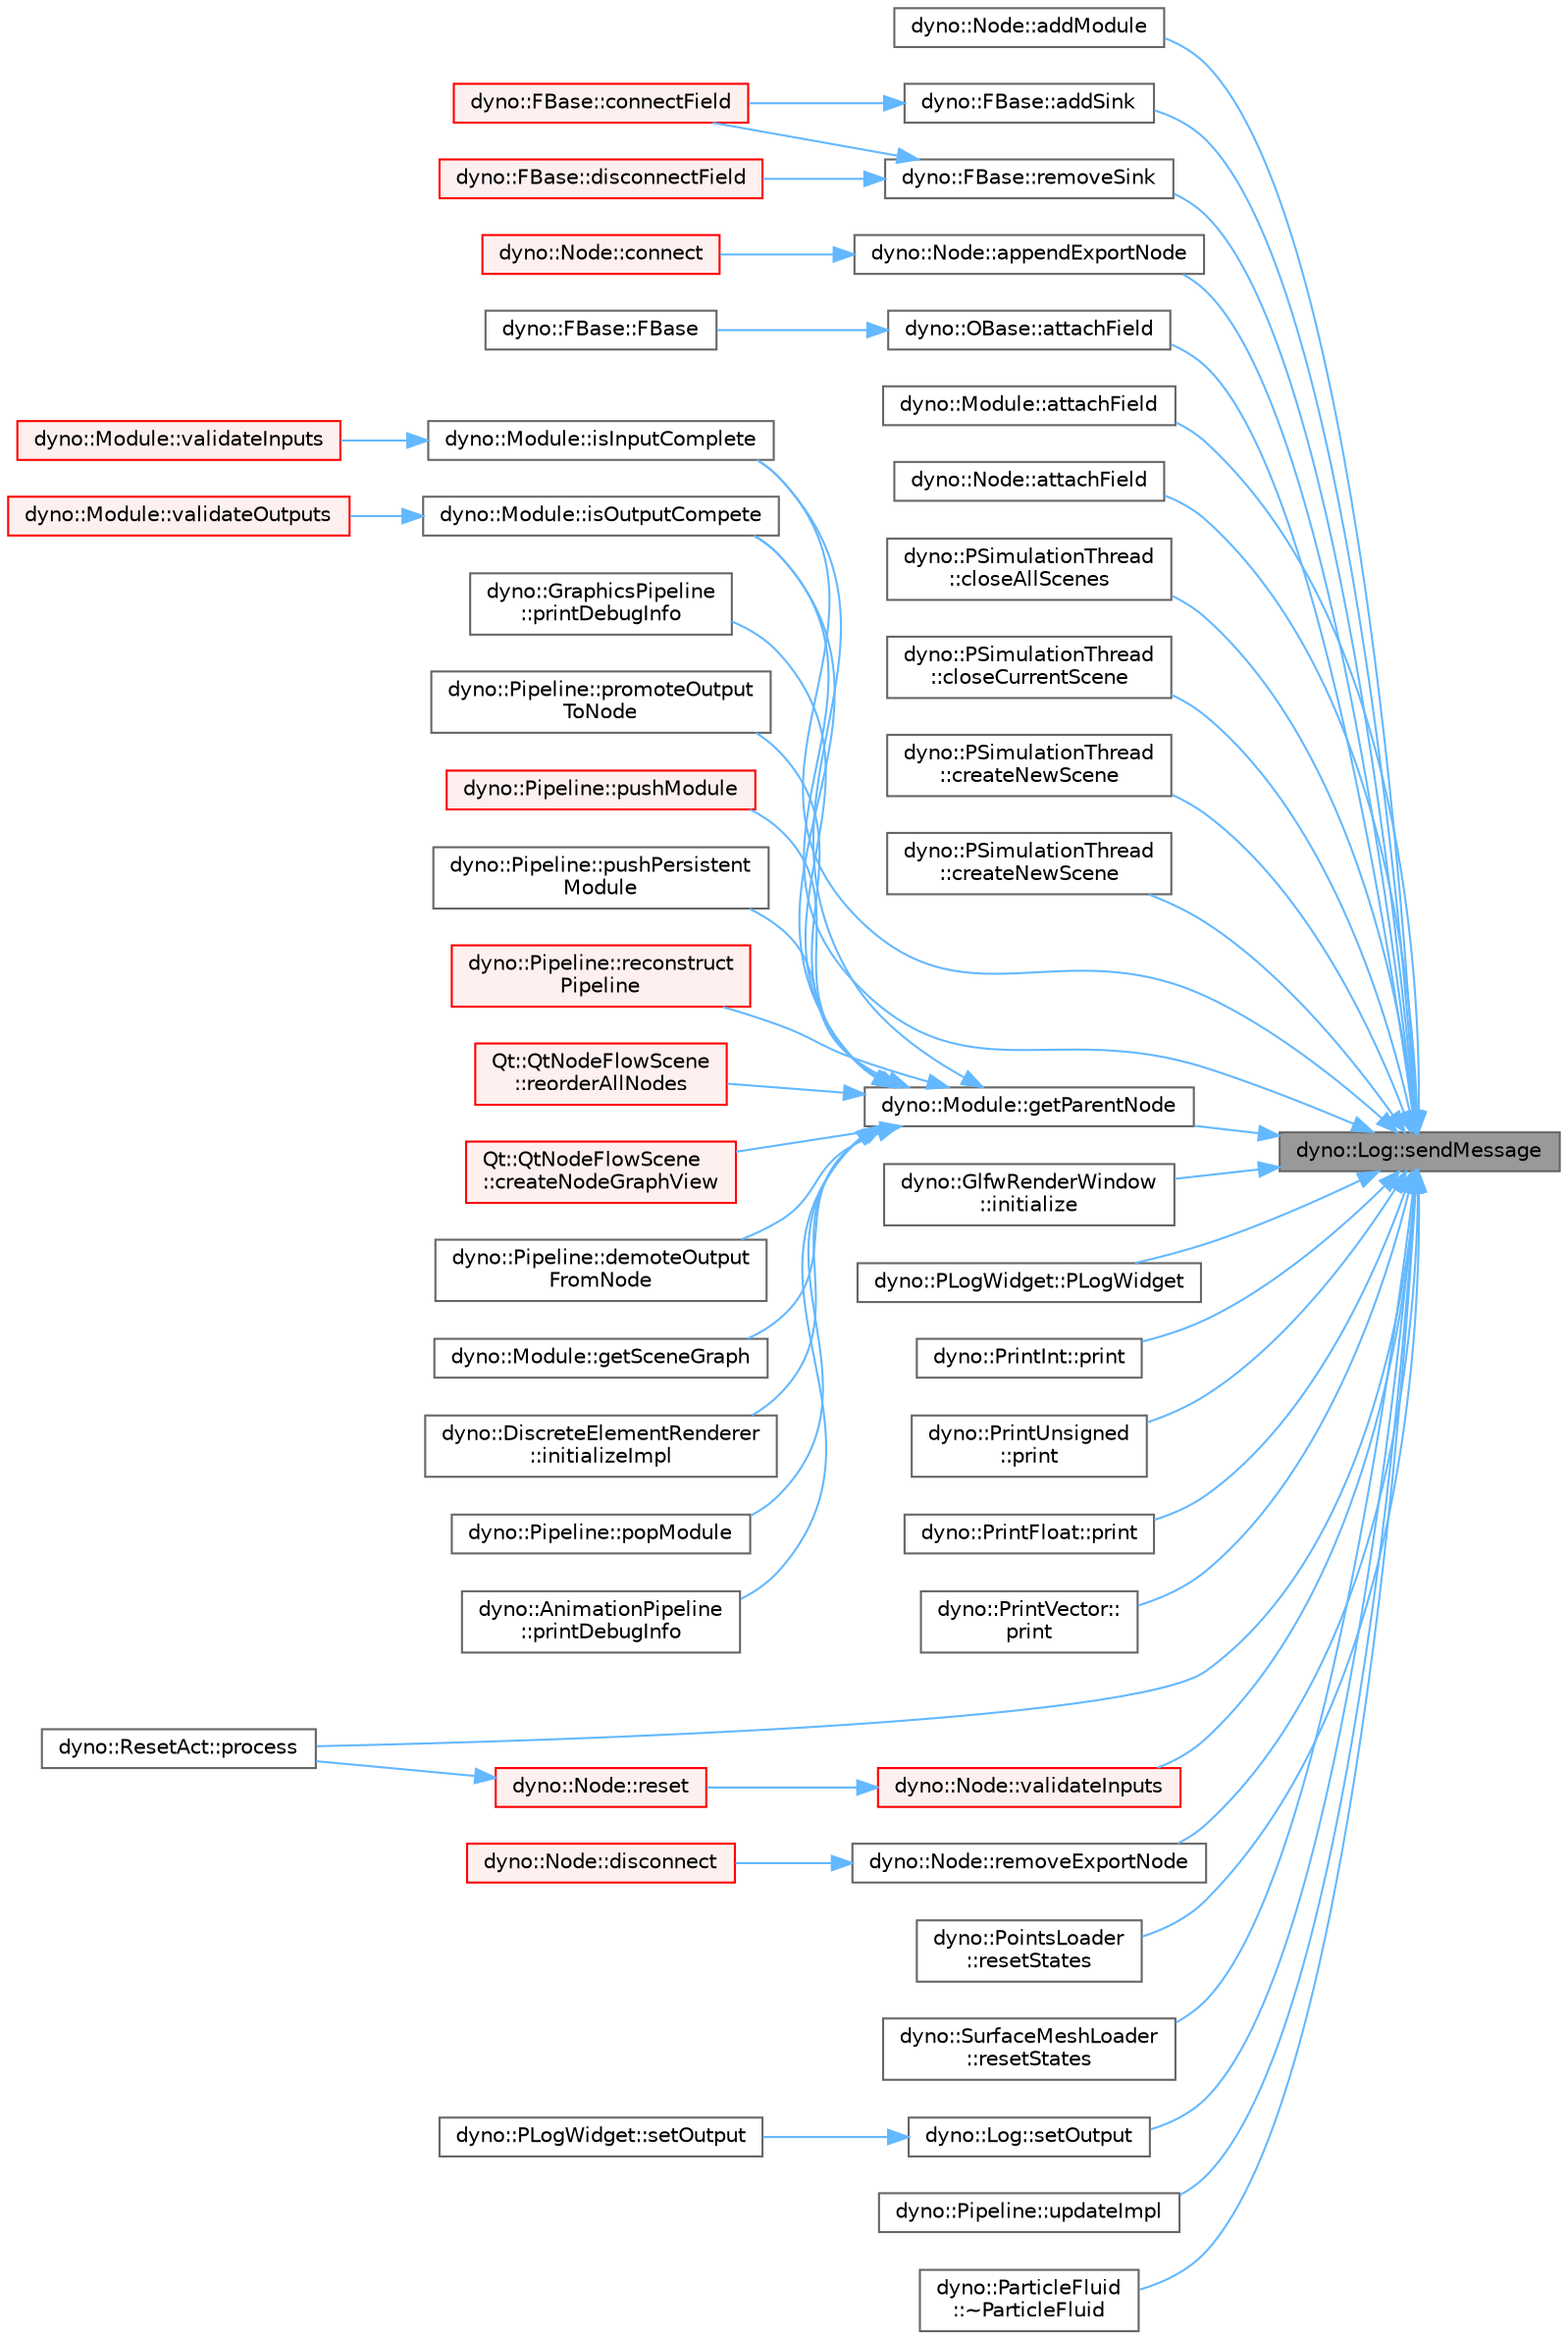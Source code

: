 digraph "dyno::Log::sendMessage"
{
 // LATEX_PDF_SIZE
  bgcolor="transparent";
  edge [fontname=Helvetica,fontsize=10,labelfontname=Helvetica,labelfontsize=10];
  node [fontname=Helvetica,fontsize=10,shape=box,height=0.2,width=0.4];
  rankdir="RL";
  Node1 [id="Node000001",label="dyno::Log::sendMessage",height=0.2,width=0.4,color="gray40", fillcolor="grey60", style="filled", fontcolor="black",tooltip="Add a new message to log."];
  Node1 -> Node2 [id="edge1_Node000001_Node000002",dir="back",color="steelblue1",style="solid",tooltip=" "];
  Node2 [id="Node000002",label="dyno::Node::addModule",height=0.2,width=0.4,color="grey40", fillcolor="white", style="filled",URL="$classdyno_1_1_node.html#a658a557369febedc26a42fb9f07a0a5d",tooltip=" "];
  Node1 -> Node3 [id="edge2_Node000001_Node000003",dir="back",color="steelblue1",style="solid",tooltip=" "];
  Node3 [id="Node000003",label="dyno::FBase::addSink",height=0.2,width=0.4,color="grey40", fillcolor="white", style="filled",URL="$classdyno_1_1_f_base.html#a946f3bdd1a0a29eae4b8c1ccb0255d92",tooltip=" "];
  Node3 -> Node4 [id="edge3_Node000003_Node000004",dir="back",color="steelblue1",style="solid",tooltip=" "];
  Node4 [id="Node000004",label="dyno::FBase::connectField",height=0.2,width=0.4,color="red", fillcolor="#FFF0F0", style="filled",URL="$classdyno_1_1_f_base.html#ae334c412a9fa8cba358216db8910e99c",tooltip=" "];
  Node1 -> Node9 [id="edge4_Node000001_Node000009",dir="back",color="steelblue1",style="solid",tooltip=" "];
  Node9 [id="Node000009",label="dyno::Node::appendExportNode",height=0.2,width=0.4,color="grey40", fillcolor="white", style="filled",URL="$classdyno_1_1_node.html#a09fffdf7fc240a52ce2a9e010774f1fa",tooltip=" "];
  Node9 -> Node10 [id="edge5_Node000009_Node000010",dir="back",color="steelblue1",style="solid",tooltip=" "];
  Node10 [id="Node000010",label="dyno::Node::connect",height=0.2,width=0.4,color="red", fillcolor="#FFF0F0", style="filled",URL="$classdyno_1_1_node.html#acc54344cd3b2c1f77b3c2df6ece0df4c",tooltip=" "];
  Node1 -> Node13 [id="edge6_Node000001_Node000013",dir="back",color="steelblue1",style="solid",tooltip=" "];
  Node13 [id="Node000013",label="dyno::OBase::attachField",height=0.2,width=0.4,color="grey40", fillcolor="white", style="filled",URL="$classdyno_1_1_o_base.html#a19cd186d305dca33384552b39dd84fcd",tooltip="Attach a field to Base."];
  Node13 -> Node14 [id="edge7_Node000013_Node000014",dir="back",color="steelblue1",style="solid",tooltip=" "];
  Node14 [id="Node000014",label="dyno::FBase::FBase",height=0.2,width=0.4,color="grey40", fillcolor="white", style="filled",URL="$classdyno_1_1_f_base.html#afcee052dcc84cd6ab97949bf11bf3ba2",tooltip=" "];
  Node1 -> Node15 [id="edge8_Node000001_Node000015",dir="back",color="steelblue1",style="solid",tooltip=" "];
  Node15 [id="Node000015",label="dyno::Module::attachField",height=0.2,width=0.4,color="grey40", fillcolor="white", style="filled",URL="$classdyno_1_1_module.html#af5144714bef507ab31afe6d902ab2e65",tooltip="Attach a field to Base."];
  Node1 -> Node16 [id="edge9_Node000001_Node000016",dir="back",color="steelblue1",style="solid",tooltip=" "];
  Node16 [id="Node000016",label="dyno::Node::attachField",height=0.2,width=0.4,color="grey40", fillcolor="white", style="filled",URL="$classdyno_1_1_node.html#a078cb4723af7fe4b6c33917d77e3f049",tooltip="Attach a field to Node."];
  Node1 -> Node17 [id="edge10_Node000001_Node000017",dir="back",color="steelblue1",style="solid",tooltip=" "];
  Node17 [id="Node000017",label="dyno::PSimulationThread\l::closeAllScenes",height=0.2,width=0.4,color="grey40", fillcolor="white", style="filled",URL="$classdyno_1_1_p_simulation_thread.html#a5ce234112a71be123c6dfa2586579309",tooltip=" "];
  Node1 -> Node18 [id="edge11_Node000001_Node000018",dir="back",color="steelblue1",style="solid",tooltip=" "];
  Node18 [id="Node000018",label="dyno::PSimulationThread\l::closeCurrentScene",height=0.2,width=0.4,color="grey40", fillcolor="white", style="filled",URL="$classdyno_1_1_p_simulation_thread.html#aef582603f68487f52bb68fd5b4b85b53",tooltip=" "];
  Node1 -> Node19 [id="edge12_Node000001_Node000019",dir="back",color="steelblue1",style="solid",tooltip=" "];
  Node19 [id="Node000019",label="dyno::PSimulationThread\l::createNewScene",height=0.2,width=0.4,color="grey40", fillcolor="white", style="filled",URL="$classdyno_1_1_p_simulation_thread.html#a8bc824595ab90bbf275b4a05c57be926",tooltip=" "];
  Node1 -> Node20 [id="edge13_Node000001_Node000020",dir="back",color="steelblue1",style="solid",tooltip=" "];
  Node20 [id="Node000020",label="dyno::PSimulationThread\l::createNewScene",height=0.2,width=0.4,color="grey40", fillcolor="white", style="filled",URL="$classdyno_1_1_p_simulation_thread.html#a8973769a3328b22684d63993c85133f6",tooltip=" "];
  Node1 -> Node21 [id="edge14_Node000001_Node000021",dir="back",color="steelblue1",style="solid",tooltip=" "];
  Node21 [id="Node000021",label="dyno::Module::getParentNode",height=0.2,width=0.4,color="grey40", fillcolor="white", style="filled",URL="$classdyno_1_1_module.html#a3e3dbcc0b37a89a0be80542fbcd85d2f",tooltip=" "];
  Node21 -> Node22 [id="edge15_Node000021_Node000022",dir="back",color="steelblue1",style="solid",tooltip=" "];
  Node22 [id="Node000022",label="Qt::QtNodeFlowScene\l::createNodeGraphView",height=0.2,width=0.4,color="red", fillcolor="#FFF0F0", style="filled",URL="$class_qt_1_1_qt_node_flow_scene.html#a89206a4a64a463931313a1facf24da06",tooltip="create a QT-based view for the active scene graph."];
  Node21 -> Node35 [id="edge16_Node000021_Node000035",dir="back",color="steelblue1",style="solid",tooltip=" "];
  Node35 [id="Node000035",label="dyno::Pipeline::demoteOutput\lFromNode",height=0.2,width=0.4,color="grey40", fillcolor="white", style="filled",URL="$classdyno_1_1_pipeline.html#a7606af04c1a300fd4114f71d20fed048",tooltip=" "];
  Node21 -> Node36 [id="edge17_Node000021_Node000036",dir="back",color="steelblue1",style="solid",tooltip=" "];
  Node36 [id="Node000036",label="dyno::Module::getSceneGraph",height=0.2,width=0.4,color="grey40", fillcolor="white", style="filled",URL="$classdyno_1_1_module.html#a052f40fd04cfd48e8984836e6dfe5ffb",tooltip=" "];
  Node21 -> Node37 [id="edge18_Node000021_Node000037",dir="back",color="steelblue1",style="solid",tooltip=" "];
  Node37 [id="Node000037",label="dyno::DiscreteElementRenderer\l::initializeImpl",height=0.2,width=0.4,color="grey40", fillcolor="white", style="filled",URL="$classdyno_1_1_discrete_element_renderer.html#a0a11859b38532c52718450df80b3fdf1",tooltip=" "];
  Node21 -> Node38 [id="edge19_Node000021_Node000038",dir="back",color="steelblue1",style="solid",tooltip=" "];
  Node38 [id="Node000038",label="dyno::Module::isInputComplete",height=0.2,width=0.4,color="grey40", fillcolor="white", style="filled",URL="$classdyno_1_1_module.html#a73f0c85f66dddc1ab648f2b628fa4fdb",tooltip="Check the completeness of input fields."];
  Node38 -> Node39 [id="edge20_Node000038_Node000039",dir="back",color="steelblue1",style="solid",tooltip=" "];
  Node39 [id="Node000039",label="dyno::Module::validateInputs",height=0.2,width=0.4,color="red", fillcolor="#FFF0F0", style="filled",URL="$classdyno_1_1_module.html#ae904e76fed78ae31f760b710055aaeb9",tooltip=" "];
  Node21 -> Node46 [id="edge21_Node000021_Node000046",dir="back",color="steelblue1",style="solid",tooltip=" "];
  Node46 [id="Node000046",label="dyno::Module::isOutputCompete",height=0.2,width=0.4,color="grey40", fillcolor="white", style="filled",URL="$classdyno_1_1_module.html#a5a53a1ff27547593a8358e6ab5767fa2",tooltip=" "];
  Node46 -> Node47 [id="edge22_Node000046_Node000047",dir="back",color="steelblue1",style="solid",tooltip=" "];
  Node47 [id="Node000047",label="dyno::Module::validateOutputs",height=0.2,width=0.4,color="red", fillcolor="#FFF0F0", style="filled",URL="$classdyno_1_1_module.html#a0b3d99d086effb856d9af1aa27bf5ece",tooltip=" "];
  Node21 -> Node48 [id="edge23_Node000021_Node000048",dir="back",color="steelblue1",style="solid",tooltip=" "];
  Node48 [id="Node000048",label="dyno::Pipeline::popModule",height=0.2,width=0.4,color="grey40", fillcolor="white", style="filled",URL="$classdyno_1_1_pipeline.html#ad03d17db724f154f8ff9cf670bc46ca8",tooltip=" "];
  Node21 -> Node49 [id="edge24_Node000021_Node000049",dir="back",color="steelblue1",style="solid",tooltip=" "];
  Node49 [id="Node000049",label="dyno::AnimationPipeline\l::printDebugInfo",height=0.2,width=0.4,color="grey40", fillcolor="white", style="filled",URL="$classdyno_1_1_animation_pipeline.html#ac512176a1600b9f3115cf4acd0bd35f6",tooltip=" "];
  Node21 -> Node50 [id="edge25_Node000021_Node000050",dir="back",color="steelblue1",style="solid",tooltip=" "];
  Node50 [id="Node000050",label="dyno::GraphicsPipeline\l::printDebugInfo",height=0.2,width=0.4,color="grey40", fillcolor="white", style="filled",URL="$classdyno_1_1_graphics_pipeline.html#a8509dabd2d614b0398d5b061fff200c1",tooltip=" "];
  Node21 -> Node51 [id="edge26_Node000021_Node000051",dir="back",color="steelblue1",style="solid",tooltip=" "];
  Node51 [id="Node000051",label="dyno::Pipeline::promoteOutput\lToNode",height=0.2,width=0.4,color="grey40", fillcolor="white", style="filled",URL="$classdyno_1_1_pipeline.html#a43652b47a395830dbf5c5840ecc3d67e",tooltip=" "];
  Node21 -> Node52 [id="edge27_Node000021_Node000052",dir="back",color="steelblue1",style="solid",tooltip=" "];
  Node52 [id="Node000052",label="dyno::Pipeline::pushModule",height=0.2,width=0.4,color="red", fillcolor="#FFF0F0", style="filled",URL="$classdyno_1_1_pipeline.html#a289e913b1d58ca1de4be1fb04e3d9aac",tooltip=" "];
  Node21 -> Node54 [id="edge28_Node000021_Node000054",dir="back",color="steelblue1",style="solid",tooltip=" "];
  Node54 [id="Node000054",label="dyno::Pipeline::pushPersistent\lModule",height=0.2,width=0.4,color="grey40", fillcolor="white", style="filled",URL="$classdyno_1_1_pipeline.html#a48a48914caa0a4eae1e694918a8415c0",tooltip=" "];
  Node21 -> Node55 [id="edge29_Node000021_Node000055",dir="back",color="steelblue1",style="solid",tooltip=" "];
  Node55 [id="Node000055",label="dyno::Pipeline::reconstruct\lPipeline",height=0.2,width=0.4,color="red", fillcolor="#FFF0F0", style="filled",URL="$classdyno_1_1_pipeline.html#ad1e8ba420873845db26718e0f8329a4e",tooltip=" "];
  Node21 -> Node31 [id="edge30_Node000021_Node000031",dir="back",color="steelblue1",style="solid",tooltip=" "];
  Node31 [id="Node000031",label="Qt::QtNodeFlowScene\l::reorderAllNodes",height=0.2,width=0.4,color="red", fillcolor="#FFF0F0", style="filled",URL="$class_qt_1_1_qt_node_flow_scene.html#af66c8338521e25db6fdbdf31fdb93830",tooltip=" "];
  Node1 -> Node60 [id="edge31_Node000001_Node000060",dir="back",color="steelblue1",style="solid",tooltip=" "];
  Node60 [id="Node000060",label="dyno::GlfwRenderWindow\l::initialize",height=0.2,width=0.4,color="grey40", fillcolor="white", style="filled",URL="$classdyno_1_1_glfw_render_window.html#a3f51fbbfa7066af87fe2dbde8a78fda4",tooltip=" "];
  Node1 -> Node38 [id="edge32_Node000001_Node000038",dir="back",color="steelblue1",style="solid",tooltip=" "];
  Node1 -> Node46 [id="edge33_Node000001_Node000046",dir="back",color="steelblue1",style="solid",tooltip=" "];
  Node1 -> Node61 [id="edge34_Node000001_Node000061",dir="back",color="steelblue1",style="solid",tooltip=" "];
  Node61 [id="Node000061",label="dyno::PLogWidget::PLogWidget",height=0.2,width=0.4,color="grey40", fillcolor="white", style="filled",URL="$classdyno_1_1_p_log_widget.html#a46583f5073271753bb8b85ecc08c4c05",tooltip=" "];
  Node1 -> Node62 [id="edge35_Node000001_Node000062",dir="back",color="steelblue1",style="solid",tooltip=" "];
  Node62 [id="Node000062",label="dyno::PrintInt::print",height=0.2,width=0.4,color="grey40", fillcolor="white", style="filled",URL="$classdyno_1_1_print_int.html#a5d9f0ef8b4400bc1c287f3e363d7e983",tooltip=" "];
  Node1 -> Node63 [id="edge36_Node000001_Node000063",dir="back",color="steelblue1",style="solid",tooltip=" "];
  Node63 [id="Node000063",label="dyno::PrintUnsigned\l::print",height=0.2,width=0.4,color="grey40", fillcolor="white", style="filled",URL="$classdyno_1_1_print_unsigned.html#ac3a765d58a634408c00e6bc224431271",tooltip=" "];
  Node1 -> Node64 [id="edge37_Node000001_Node000064",dir="back",color="steelblue1",style="solid",tooltip=" "];
  Node64 [id="Node000064",label="dyno::PrintFloat::print",height=0.2,width=0.4,color="grey40", fillcolor="white", style="filled",URL="$classdyno_1_1_print_float.html#a643f2b4344536b96996aa4dc63c6618c",tooltip=" "];
  Node1 -> Node65 [id="edge38_Node000001_Node000065",dir="back",color="steelblue1",style="solid",tooltip=" "];
  Node65 [id="Node000065",label="dyno::PrintVector::\lprint",height=0.2,width=0.4,color="grey40", fillcolor="white", style="filled",URL="$classdyno_1_1_print_vector.html#abe0b4f25368d2c74e3f203230ff30cca",tooltip=" "];
  Node1 -> Node66 [id="edge39_Node000001_Node000066",dir="back",color="steelblue1",style="solid",tooltip=" "];
  Node66 [id="Node000066",label="dyno::ResetAct::process",height=0.2,width=0.4,color="grey40", fillcolor="white", style="filled",URL="$classdyno_1_1_reset_act.html#a97b422d3c58e1f6511cc937802067ddf",tooltip=" "];
  Node1 -> Node67 [id="edge40_Node000001_Node000067",dir="back",color="steelblue1",style="solid",tooltip=" "];
  Node67 [id="Node000067",label="dyno::Node::removeExportNode",height=0.2,width=0.4,color="grey40", fillcolor="white", style="filled",URL="$classdyno_1_1_node.html#a6a9c5bd47d2feac107561b2769fd5c09",tooltip=" "];
  Node67 -> Node68 [id="edge41_Node000067_Node000068",dir="back",color="steelblue1",style="solid",tooltip=" "];
  Node68 [id="Node000068",label="dyno::Node::disconnect",height=0.2,width=0.4,color="red", fillcolor="#FFF0F0", style="filled",URL="$classdyno_1_1_node.html#a3de4fd3b43510ce6aefc9eb73aad51da",tooltip=" "];
  Node1 -> Node77 [id="edge42_Node000001_Node000077",dir="back",color="steelblue1",style="solid",tooltip=" "];
  Node77 [id="Node000077",label="dyno::FBase::removeSink",height=0.2,width=0.4,color="grey40", fillcolor="white", style="filled",URL="$classdyno_1_1_f_base.html#ad0f95e085a84084941b3bd2876a642d1",tooltip=" "];
  Node77 -> Node4 [id="edge43_Node000077_Node000004",dir="back",color="steelblue1",style="solid",tooltip=" "];
  Node77 -> Node78 [id="edge44_Node000077_Node000078",dir="back",color="steelblue1",style="solid",tooltip=" "];
  Node78 [id="Node000078",label="dyno::FBase::disconnectField",height=0.2,width=0.4,color="red", fillcolor="#FFF0F0", style="filled",URL="$classdyno_1_1_f_base.html#aa60980013f34a8927b2cfdadde712dea",tooltip=" "];
  Node1 -> Node81 [id="edge45_Node000001_Node000081",dir="back",color="steelblue1",style="solid",tooltip=" "];
  Node81 [id="Node000081",label="dyno::PointsLoader\l::resetStates",height=0.2,width=0.4,color="grey40", fillcolor="white", style="filled",URL="$classdyno_1_1_points_loader.html#a8d4507e0b2f69d816b6b05cd65a8ba3e",tooltip=" "];
  Node1 -> Node82 [id="edge46_Node000001_Node000082",dir="back",color="steelblue1",style="solid",tooltip=" "];
  Node82 [id="Node000082",label="dyno::SurfaceMeshLoader\l::resetStates",height=0.2,width=0.4,color="grey40", fillcolor="white", style="filled",URL="$classdyno_1_1_surface_mesh_loader.html#a6cfdf250545e14160514dff21e1efad2",tooltip=" "];
  Node1 -> Node83 [id="edge47_Node000001_Node000083",dir="back",color="steelblue1",style="solid",tooltip=" "];
  Node83 [id="Node000083",label="dyno::Log::setOutput",height=0.2,width=0.4,color="grey40", fillcolor="white", style="filled",URL="$classdyno_1_1_log.html#ae488aa1aaa52fe698d46b7164f2d0858",tooltip="Open file where to log the messages."];
  Node83 -> Node84 [id="edge48_Node000083_Node000084",dir="back",color="steelblue1",style="solid",tooltip=" "];
  Node84 [id="Node000084",label="dyno::PLogWidget::setOutput",height=0.2,width=0.4,color="grey40", fillcolor="white", style="filled",URL="$classdyno_1_1_p_log_widget.html#a9370898ce55c6898260d36008a5f79f1",tooltip=" "];
  Node1 -> Node85 [id="edge49_Node000001_Node000085",dir="back",color="steelblue1",style="solid",tooltip=" "];
  Node85 [id="Node000085",label="dyno::Pipeline::updateImpl",height=0.2,width=0.4,color="grey40", fillcolor="white", style="filled",URL="$classdyno_1_1_pipeline.html#a8ddcac4188029556bcc93f9b3b673c50",tooltip=" "];
  Node1 -> Node86 [id="edge50_Node000001_Node000086",dir="back",color="steelblue1",style="solid",tooltip=" "];
  Node86 [id="Node000086",label="dyno::Node::validateInputs",height=0.2,width=0.4,color="red", fillcolor="#FFF0F0", style="filled",URL="$classdyno_1_1_node.html#abcad5713df037429dd4ee560bd086a86",tooltip=" "];
  Node86 -> Node87 [id="edge51_Node000086_Node000087",dir="back",color="steelblue1",style="solid",tooltip=" "];
  Node87 [id="Node000087",label="dyno::Node::reset",height=0.2,width=0.4,color="red", fillcolor="#FFF0F0", style="filled",URL="$classdyno_1_1_node.html#aab8ae5fafafc2facf6aab7a0f7994438",tooltip=" "];
  Node87 -> Node66 [id="edge52_Node000087_Node000066",dir="back",color="steelblue1",style="solid",tooltip=" "];
  Node1 -> Node95 [id="edge53_Node000001_Node000095",dir="back",color="steelblue1",style="solid",tooltip=" "];
  Node95 [id="Node000095",label="dyno::ParticleFluid\l::~ParticleFluid",height=0.2,width=0.4,color="grey40", fillcolor="white", style="filled",URL="$classdyno_1_1_particle_fluid.html#a7b90e97c72e7ed3995ba4d05be8f2db3",tooltip=" "];
}
